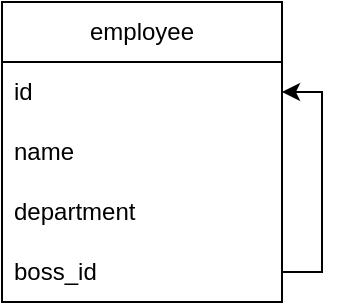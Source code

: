 <mxfile version="21.5.0" type="device">
  <diagram name="Страница 1" id="X34a-5wBIqM9hUiU3OEM">
    <mxGraphModel dx="775" dy="591" grid="1" gridSize="10" guides="1" tooltips="1" connect="1" arrows="1" fold="1" page="1" pageScale="1" pageWidth="827" pageHeight="1169" math="0" shadow="0">
      <root>
        <mxCell id="0" />
        <mxCell id="1" parent="0" />
        <mxCell id="9U_pBiP19M56-fvxwbCo-1" value="employee" style="swimlane;fontStyle=0;childLayout=stackLayout;horizontal=1;startSize=30;horizontalStack=0;resizeParent=1;resizeParentMax=0;resizeLast=0;collapsible=1;marginBottom=0;whiteSpace=wrap;html=1;" parent="1" vertex="1">
          <mxGeometry x="540" y="440" width="140" height="150" as="geometry" />
        </mxCell>
        <mxCell id="9U_pBiP19M56-fvxwbCo-2" value="id" style="text;strokeColor=none;fillColor=none;align=left;verticalAlign=middle;spacingLeft=4;spacingRight=4;overflow=hidden;points=[[0,0.5],[1,0.5]];portConstraint=eastwest;rotatable=0;whiteSpace=wrap;html=1;" parent="9U_pBiP19M56-fvxwbCo-1" vertex="1">
          <mxGeometry y="30" width="140" height="30" as="geometry" />
        </mxCell>
        <mxCell id="9U_pBiP19M56-fvxwbCo-3" value="name" style="text;strokeColor=none;fillColor=none;align=left;verticalAlign=middle;spacingLeft=4;spacingRight=4;overflow=hidden;points=[[0,0.5],[1,0.5]];portConstraint=eastwest;rotatable=0;whiteSpace=wrap;html=1;" parent="9U_pBiP19M56-fvxwbCo-1" vertex="1">
          <mxGeometry y="60" width="140" height="30" as="geometry" />
        </mxCell>
        <mxCell id="9U_pBiP19M56-fvxwbCo-4" value="department" style="text;strokeColor=none;fillColor=none;align=left;verticalAlign=middle;spacingLeft=4;spacingRight=4;overflow=hidden;points=[[0,0.5],[1,0.5]];portConstraint=eastwest;rotatable=0;whiteSpace=wrap;html=1;" parent="9U_pBiP19M56-fvxwbCo-1" vertex="1">
          <mxGeometry y="90" width="140" height="30" as="geometry" />
        </mxCell>
        <mxCell id="Ie2NgENvtR1IqoslINmT-2" style="edgeStyle=orthogonalEdgeStyle;rounded=0;orthogonalLoop=1;jettySize=auto;html=1;entryX=1;entryY=0.5;entryDx=0;entryDy=0;exitX=1;exitY=0.5;exitDx=0;exitDy=0;" edge="1" parent="9U_pBiP19M56-fvxwbCo-1" source="9U_pBiP19M56-fvxwbCo-5" target="9U_pBiP19M56-fvxwbCo-2">
          <mxGeometry relative="1" as="geometry" />
        </mxCell>
        <mxCell id="9U_pBiP19M56-fvxwbCo-5" value="boss_id" style="text;strokeColor=none;fillColor=none;align=left;verticalAlign=middle;spacingLeft=4;spacingRight=4;overflow=hidden;points=[[0,0.5],[1,0.5]];portConstraint=eastwest;rotatable=0;whiteSpace=wrap;html=1;" parent="9U_pBiP19M56-fvxwbCo-1" vertex="1">
          <mxGeometry y="120" width="140" height="30" as="geometry" />
        </mxCell>
      </root>
    </mxGraphModel>
  </diagram>
</mxfile>
